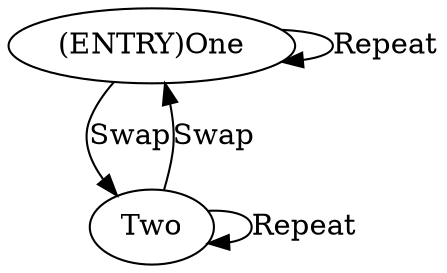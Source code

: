 digraph {
    S00 [label="(ENTRY)One"];
    S01 [label="Two"];
    
    S00 -> S00 [label="Repeat"];
    S01 -> S01 [label="Repeat"];
    S00 -> S01 [label="Swap"];
    S01 -> S00 [label="Swap"];
}